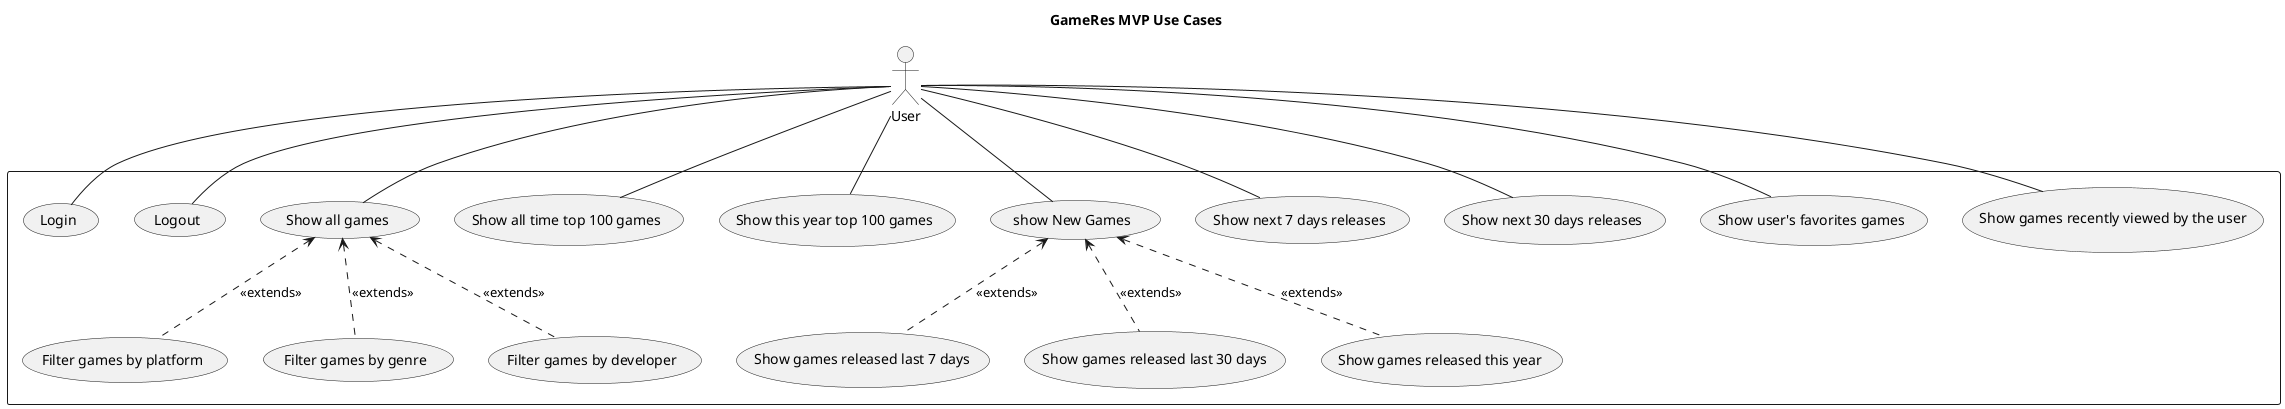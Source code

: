 @startuml

title "GameRes MVP Use Cases"

    actor User

    rectangle {
        'AUTH'
        usecase Login
        usecase Logout
        'GAME LIST'
        usecase (Show all games) as showAll
        usecase (Filter games by platform) as filterPlatform
        usecase (Filter games by genre) as filterGenre
        usecase (Filter games by developer) as filterByDev
            'TOP'
        usecase (Show all time top 100 games) as showTop100
        usecase (Show this year top 100 games) as showThisYearTop100
            'NEW'
        usecase (show New Games) as showNew
        usecase (Show games released last 7 days) as showReleasedLast7Days
        usecase (Show games released last 30 days) as showReleasedLast30Days
        usecase (Show games released this year) as showReleasedThisYear
            'UP COMMING'
        usecase (Show next 7 days releases) as showNext7DaysReleases
        usecase (Show next 30 days releases) as showNext30DaysReleases
            'DEPENDS ON USER ACTIONS'
        usecase (Show user's favorites games) as showFavorites
        usecase (Show games recently viewed by the user) as showRecentlyViewed
    }

    User -- Login
    User -- Logout
    User -- showAll
    showAll <.. filterPlatform : <<extends>>
    showAll <.. filterGenre : <<extends>>
    showAll <.. filterByDev : <<extends>>
    User -- showTop100
    User -- showThisYearTop100
    User -- showNew
    showNew <.. showReleasedLast7Days : <<extends>>
    showNew <.. showReleasedLast30Days : <<extends>>
    showNew <.. showReleasedThisYear : <<extends>>
    User -- showNext7DaysReleases
    User -- showNext30DaysReleases
    User -- showFavorites
    User -- showRecentlyViewed

@enduml
